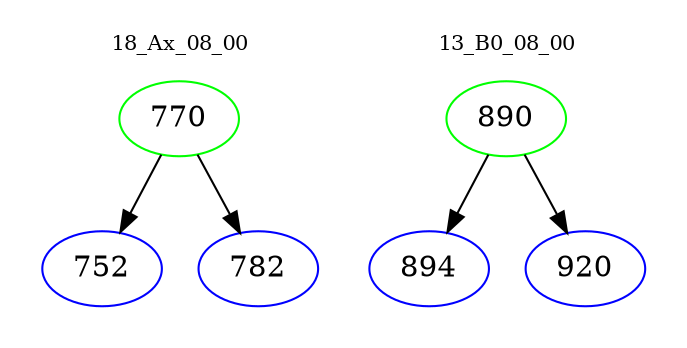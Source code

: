digraph{
subgraph cluster_0 {
color = white
label = "18_Ax_08_00";
fontsize=10;
T0_770 [label="770", color="green"]
T0_770 -> T0_752 [color="black"]
T0_752 [label="752", color="blue"]
T0_770 -> T0_782 [color="black"]
T0_782 [label="782", color="blue"]
}
subgraph cluster_1 {
color = white
label = "13_B0_08_00";
fontsize=10;
T1_890 [label="890", color="green"]
T1_890 -> T1_894 [color="black"]
T1_894 [label="894", color="blue"]
T1_890 -> T1_920 [color="black"]
T1_920 [label="920", color="blue"]
}
}
